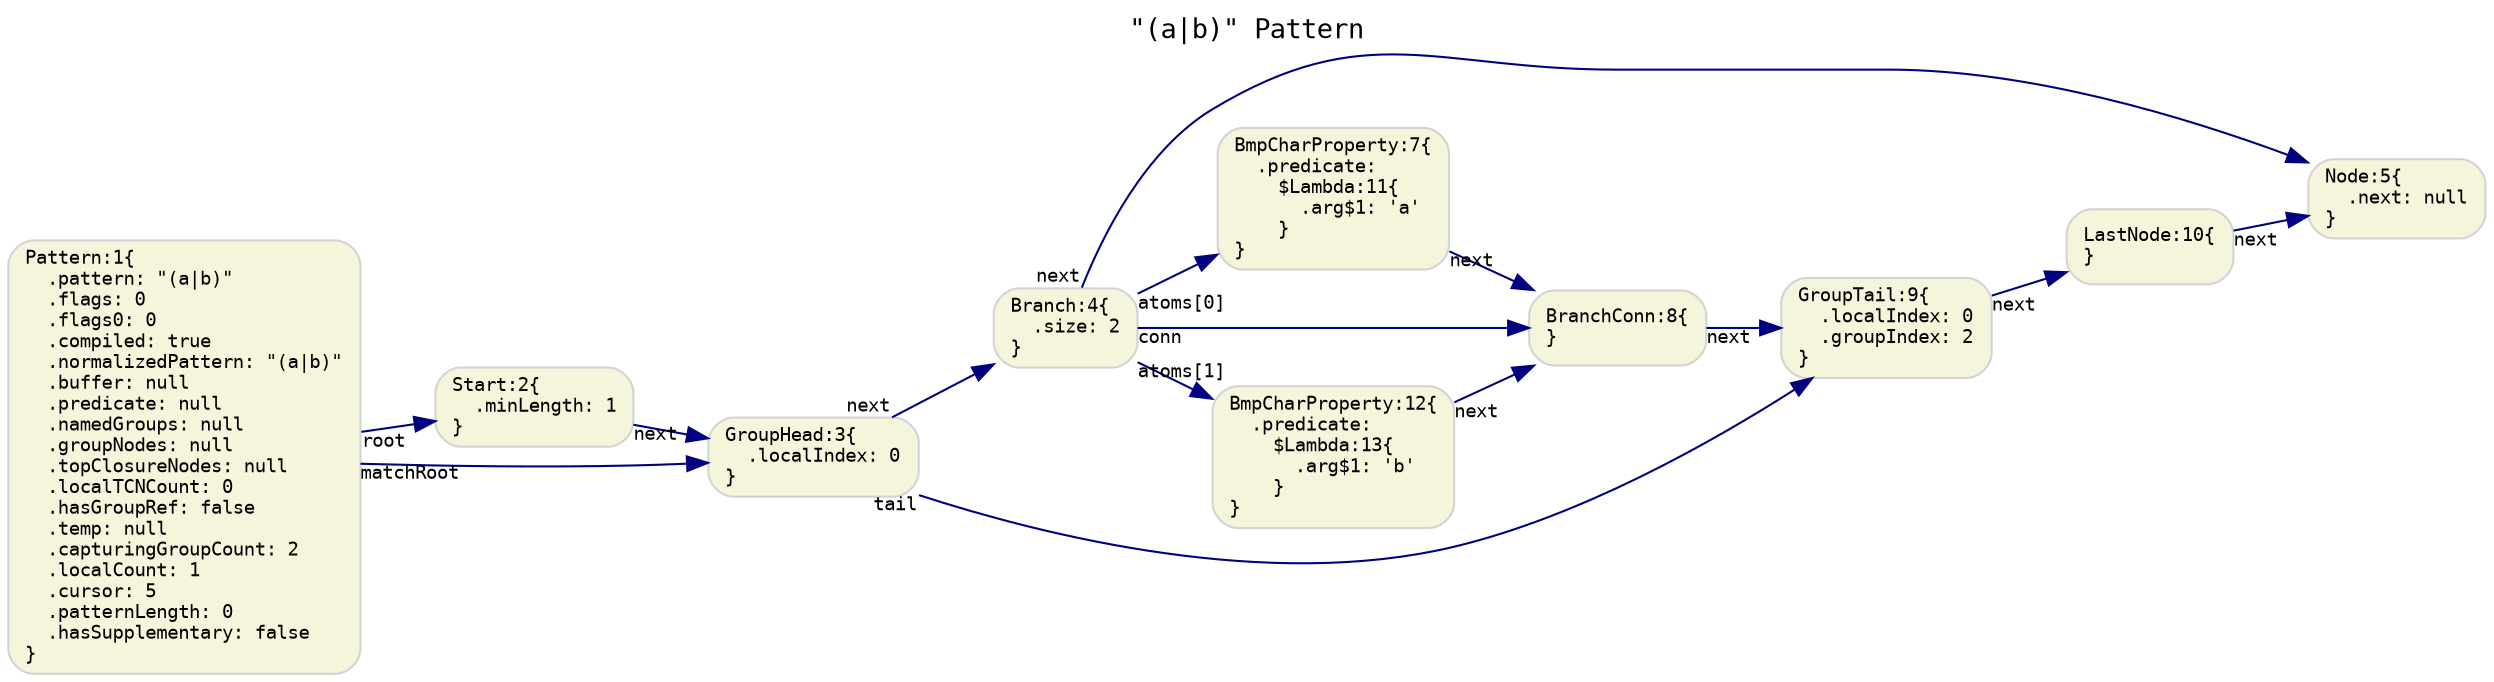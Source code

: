 digraph G {
  rankdir=LR;
  labelloc="t";
  label="\"(a|b)\" Pattern\l";
  graph [fontname="Monospace", fontsize="13"]

  // default nodes
  node [fontname="Monospace", fontsize="9", shape="box", style="rounded,filled", color="LightGray", fillcolor="Beige"]
  1[ label="Pattern:1\{\l  .pattern: \"(a|b)\"\l  .flags: 0\l  .flags0: 0\l  .compiled: true\l  .normalizedPattern: \"(a|b)\"\l  .buffer: null\l  .predicate: null\l  .namedGroups: null\l  .groupNodes: null\l  .topClosureNodes: null\l  .localTCNCount: 0\l  .hasGroupRef: false\l  .temp: null\l  .capturingGroupCount: 2\l  .localCount: 1\l  .cursor: 5\l  .patternLength: 0\l  .hasSupplementary: false\l\}\l" ]
  2[ label="Start:2\{\l  .minLength: 1\l\}\l" ]
  3[ label="GroupHead:3\{\l  .localIndex: 0\l\}\l" ]
  4[ label="Branch:4\{\l  .size: 2\l\}\l" ]
  5[ label="Node:5\{\l  .next: null\l\}\l" ]
  7[ label="BmpCharProperty:7\{\l  .predicate:\l    $Lambda:11\{\l      .arg$1: 'a'\l    \}\l\}\l" ]
  8[ label="BranchConn:8\{\l\}\l" ]
  9[ label="GroupTail:9\{\l  .localIndex: 0\l  .groupIndex: 2\l\}\l" ]
  10[ label="LastNode:10\{\l\}\l" ]
  12[ label="BmpCharProperty:12\{\l  .predicate:\l    $Lambda:13\{\l      .arg$1: 'b'\l    \}\l\}\l" ]

  // default edges
  edge [fontname="Monospace", fontsize="9", color="Navy"]
  4 -> 5 [ label="",  taillabel="next" ]
  10 -> 5 [ label="",  taillabel="next" ]
  9 -> 10 [ label="",  taillabel="next" ]
  8 -> 9 [ label="",  taillabel="next" ]
  7 -> 8 [ label="",  taillabel="next" ]
  4 -> 7 [ label="",  taillabel="atoms[0]" ]
  12 -> 8 [ label="",  taillabel="next" ]
  4 -> 12 [ label="",  taillabel="atoms[1]" ]
  4 -> 8 [ label="",  taillabel="conn" ]
  3 -> 4 [ label="",  taillabel="next" ]
  3 -> 9 [ label="",  taillabel="tail" ]
  2 -> 3 [ label="",  taillabel="next" ]
  1 -> 2 [ label="",  taillabel="root" ]
  1 -> 3 [ label="",  taillabel="matchRoot" ]
}
